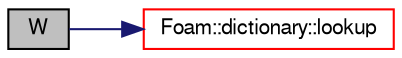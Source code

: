 digraph "W"
{
  bgcolor="transparent";
  edge [fontname="FreeSans",fontsize="10",labelfontname="FreeSans",labelfontsize="10"];
  node [fontname="FreeSans",fontsize="10",shape=record];
  rankdir="LR";
  Node2475 [label="W",height=0.2,width=0.4,color="black", fillcolor="grey75", style="filled", fontcolor="black"];
  Node2475 -> Node2476 [color="midnightblue",fontsize="10",style="solid",fontname="FreeSans"];
  Node2476 [label="Foam::dictionary::lookup",height=0.2,width=0.4,color="red",URL="$a26014.html#a6a0727fa523e48977e27348663def509",tooltip="Find and return an entry data stream. "];
}
